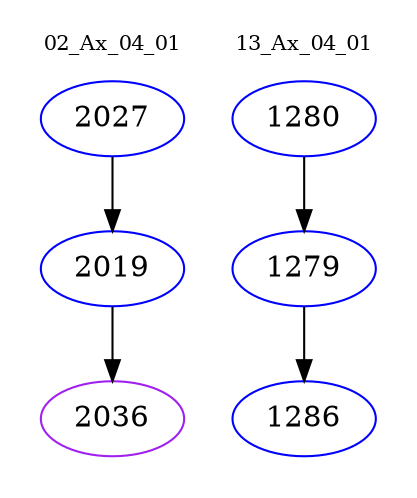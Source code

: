 digraph{
subgraph cluster_0 {
color = white
label = "02_Ax_04_01";
fontsize=10;
T0_2027 [label="2027", color="blue"]
T0_2027 -> T0_2019 [color="black"]
T0_2019 [label="2019", color="blue"]
T0_2019 -> T0_2036 [color="black"]
T0_2036 [label="2036", color="purple"]
}
subgraph cluster_1 {
color = white
label = "13_Ax_04_01";
fontsize=10;
T1_1280 [label="1280", color="blue"]
T1_1280 -> T1_1279 [color="black"]
T1_1279 [label="1279", color="blue"]
T1_1279 -> T1_1286 [color="black"]
T1_1286 [label="1286", color="blue"]
}
}
